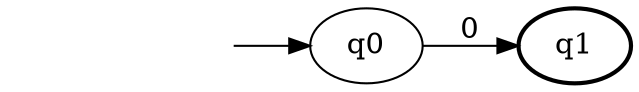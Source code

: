 digraph grafo{rankdir=LR;
	_invisible [style="invis"];
	q1 [label="q0"];
	_invisible -> q1;
	q2 [label="q1"][penwidth="2"];
	q1 -> q2 [label="0"];
}